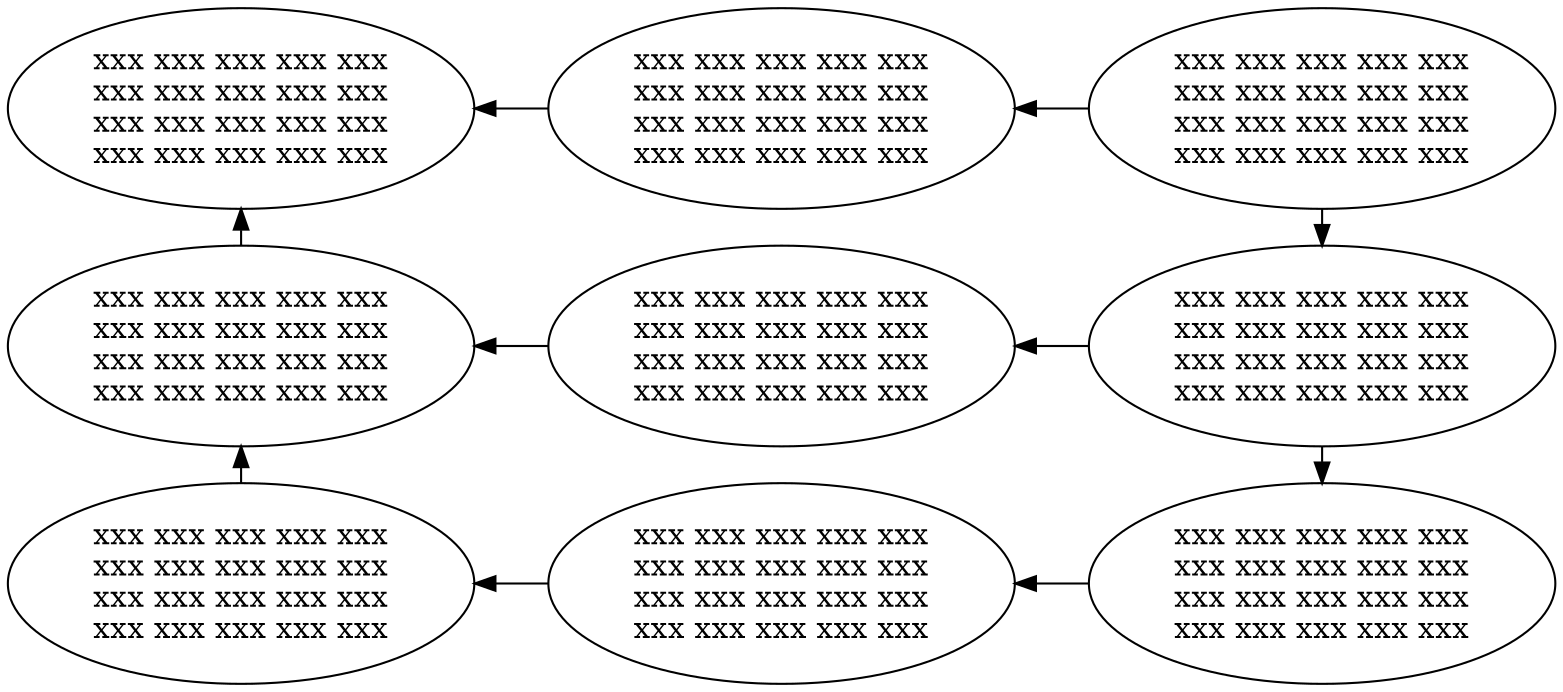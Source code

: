 digraph odg {
	graph [bb="0,0,644.76,324.17",
		rankdir=RL
	];
	node [label="\N"];
	{
		graph [rank=same];
		2	[height=1.3356,
			label="xxx xxx xxx xxx xxx\nxxx xxx xxx xxx xxx\nxxx xxx xxx xxx xxx\nxxx xxx xxx xxx xxx",
			pos="95.459,276.08",
			width=2.6517];
		11	[height=1.3356,
			label="xxx xxx xxx xxx xxx\nxxx xxx xxx xxx xxx\nxxx xxx xxx xxx xxx\nxxx xxx xxx xxx xxx",
			pos="95.459,162.08",
			width=2.6517];
	}
	3	[height=1.3356,
		label="xxx xxx xxx xxx xxx\nxxx xxx xxx xxx xxx\nxxx xxx xxx xxx xxx\nxxx xxx xxx xxx xxx",
		pos="549.3,276.08",
		width=2.6517];
	4	[height=1.3356,
		label="xxx xxx xxx xxx xxx\nxxx xxx xxx xxx xxx\nxxx xxx xxx xxx xxx\nxxx xxx xxx xxx xxx",
		pos="322.38,276.08",
		width=2.6517];
	3 -> 4	[pos="e,418,276.08 453.56,276.08 445.2,276.08 436.7,276.08 428.26,276.08"];
	10	[height=1.3356,
		label="xxx xxx xxx xxx xxx\nxxx xxx xxx xxx xxx\nxxx xxx xxx xxx xxx\nxxx xxx xxx xxx xxx",
		pos="549.3,162.08",
		width=2.6517];
	3 -> 10	[constraint=false,
		pos="e,549.3,210.18 549.3,227.94 549.3,225.44 549.3,222.94 549.3,220.45"];
	4 -> 2	[pos="e,191.08,276.08 226.64,276.08 218.28,276.08 209.78,276.08 201.34,276.08"];
	5	[height=1.3356,
		label="xxx xxx xxx xxx xxx\nxxx xxx xxx xxx xxx\nxxx xxx xxx xxx xxx\nxxx xxx xxx xxx xxx",
		pos="95.459,48.083",
		width=2.6517];
	5 -> 11	[constraint=false,
		pos="e,95.459,113.94 95.459,96.177 95.459,98.675 95.459,101.17 95.459,103.67"];
	6	[height=1.3356,
		label="xxx xxx xxx xxx xxx\nxxx xxx xxx xxx xxx\nxxx xxx xxx xxx xxx\nxxx xxx xxx xxx xxx",
		pos="549.3,48.083",
		width=2.6517];
	9	[height=1.3356,
		label="xxx xxx xxx xxx xxx\nxxx xxx xxx xxx xxx\nxxx xxx xxx xxx xxx\nxxx xxx xxx xxx xxx",
		pos="322.38,48.083",
		width=2.6517];
	6 -> 9	[pos="e,418,48.083 453.56,48.083 445.2,48.083 436.7,48.083 428.26,48.083"];
	9 -> 5	[pos="e,191.08,48.083 226.64,48.083 218.28,48.083 209.78,48.083 201.34,48.083"];
	10 -> 6	[constraint=false,
		pos="e,549.3,96.177 549.3,113.94 549.3,111.44 549.3,108.94 549.3,106.45"];
	12	[height=1.3356,
		label="xxx xxx xxx xxx xxx\nxxx xxx xxx xxx xxx\nxxx xxx xxx xxx xxx\nxxx xxx xxx xxx xxx",
		pos="322.38,162.08",
		width=2.6517];
	10 -> 12	[pos="e,418,162.08 453.56,162.08 445.2,162.08 436.7,162.08 428.26,162.08"];
	12 -> 11	[pos="e,191.08,162.08 226.64,162.08 218.28,162.08 209.78,162.08 201.34,162.08"];
	11 -> 2	[constraint=false,
		pos="e,95.459,227.94 95.459,210.18 95.459,212.68 95.459,215.17 95.459,217.67"];
}
